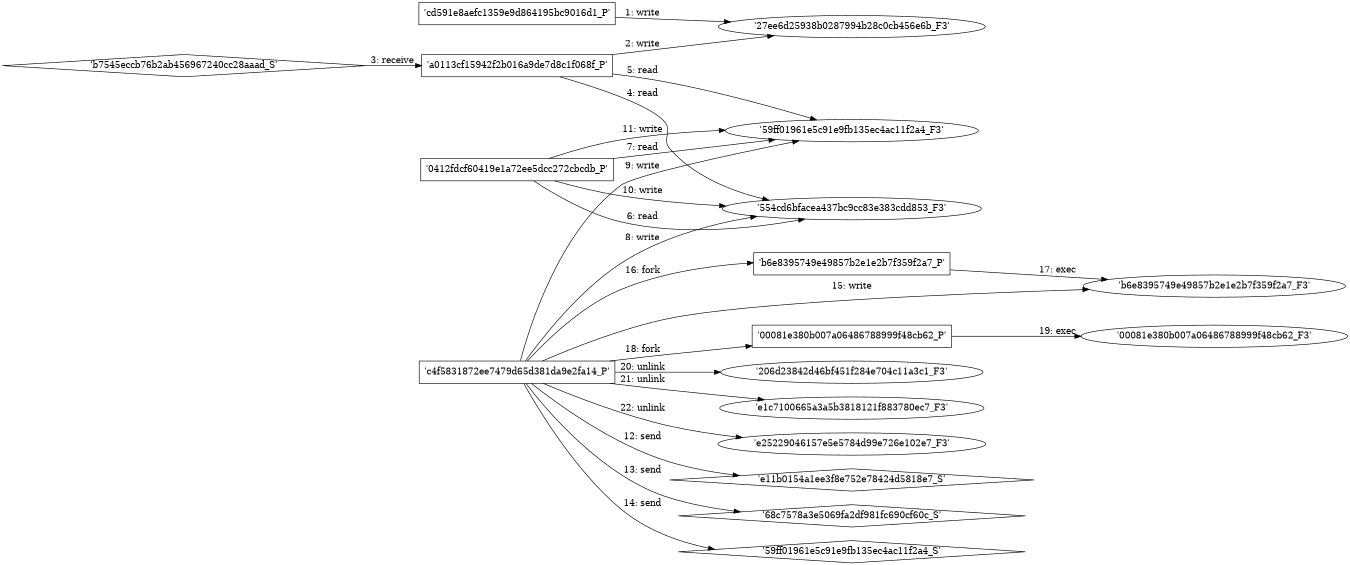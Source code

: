 digraph "D:\Learning\Paper\apt\基于CTI的攻击预警\Dataset\攻击图\ASGfromALLCTI\Operations of bank fraud group grind to halt following takedown.dot" {
rankdir="LR"
size="9"
fixedsize="false"
splines="true"
nodesep=0.3
ranksep=0
fontsize=10
overlap="scalexy"
engine= "neato"
	"'27ee6d25938b0287994b28c0cb456e6b_F3'" [node_type=file shape=ellipse]
	"'cd591e8aefc1359e9d864195bc9016d1_P'" [node_type=Process shape=box]
	"'cd591e8aefc1359e9d864195bc9016d1_P'" -> "'27ee6d25938b0287994b28c0cb456e6b_F3'" [label="1: write"]
	"'27ee6d25938b0287994b28c0cb456e6b_F3'" [node_type=file shape=ellipse]
	"'a0113cf15942f2b016a9de7d8c1f068f_P'" [node_type=Process shape=box]
	"'a0113cf15942f2b016a9de7d8c1f068f_P'" -> "'27ee6d25938b0287994b28c0cb456e6b_F3'" [label="2: write"]
	"'a0113cf15942f2b016a9de7d8c1f068f_P'" [node_type=Process shape=box]
	"'b7545eccb76b2ab456967240cc28aaad_S'" [node_type=Socket shape=diamond]
	"'b7545eccb76b2ab456967240cc28aaad_S'" -> "'a0113cf15942f2b016a9de7d8c1f068f_P'" [label="3: receive"]
	"'554cd6bfacea437bc9cc83e383cdd853_F3'" [node_type=file shape=ellipse]
	"'a0113cf15942f2b016a9de7d8c1f068f_P'" [node_type=Process shape=box]
	"'a0113cf15942f2b016a9de7d8c1f068f_P'" -> "'554cd6bfacea437bc9cc83e383cdd853_F3'" [label="4: read"]
	"'59ff01961e5c91e9fb135ec4ac11f2a4_F3'" [node_type=file shape=ellipse]
	"'a0113cf15942f2b016a9de7d8c1f068f_P'" [node_type=Process shape=box]
	"'a0113cf15942f2b016a9de7d8c1f068f_P'" -> "'59ff01961e5c91e9fb135ec4ac11f2a4_F3'" [label="5: read"]
	"'554cd6bfacea437bc9cc83e383cdd853_F3'" [node_type=file shape=ellipse]
	"'0412fdcf60419e1a72ee5dcc272cbcdb_P'" [node_type=Process shape=box]
	"'0412fdcf60419e1a72ee5dcc272cbcdb_P'" -> "'554cd6bfacea437bc9cc83e383cdd853_F3'" [label="6: read"]
	"'59ff01961e5c91e9fb135ec4ac11f2a4_F3'" [node_type=file shape=ellipse]
	"'0412fdcf60419e1a72ee5dcc272cbcdb_P'" [node_type=Process shape=box]
	"'0412fdcf60419e1a72ee5dcc272cbcdb_P'" -> "'59ff01961e5c91e9fb135ec4ac11f2a4_F3'" [label="7: read"]
	"'554cd6bfacea437bc9cc83e383cdd853_F3'" [node_type=file shape=ellipse]
	"'c4f5831872ee7479d65d381da9e2fa14_P'" [node_type=Process shape=box]
	"'c4f5831872ee7479d65d381da9e2fa14_P'" -> "'554cd6bfacea437bc9cc83e383cdd853_F3'" [label="8: write"]
	"'59ff01961e5c91e9fb135ec4ac11f2a4_F3'" [node_type=file shape=ellipse]
	"'c4f5831872ee7479d65d381da9e2fa14_P'" [node_type=Process shape=box]
	"'c4f5831872ee7479d65d381da9e2fa14_P'" -> "'59ff01961e5c91e9fb135ec4ac11f2a4_F3'" [label="9: write"]
	"'554cd6bfacea437bc9cc83e383cdd853_F3'" [node_type=file shape=ellipse]
	"'0412fdcf60419e1a72ee5dcc272cbcdb_P'" [node_type=Process shape=box]
	"'0412fdcf60419e1a72ee5dcc272cbcdb_P'" -> "'554cd6bfacea437bc9cc83e383cdd853_F3'" [label="10: write"]
	"'59ff01961e5c91e9fb135ec4ac11f2a4_F3'" [node_type=file shape=ellipse]
	"'0412fdcf60419e1a72ee5dcc272cbcdb_P'" [node_type=Process shape=box]
	"'0412fdcf60419e1a72ee5dcc272cbcdb_P'" -> "'59ff01961e5c91e9fb135ec4ac11f2a4_F3'" [label="11: write"]
	"'e11b0154a1ee3f8e752e78424d5818e7_S'" [node_type=Socket shape=diamond]
	"'c4f5831872ee7479d65d381da9e2fa14_P'" [node_type=Process shape=box]
	"'c4f5831872ee7479d65d381da9e2fa14_P'" -> "'e11b0154a1ee3f8e752e78424d5818e7_S'" [label="12: send"]
	"'68c7578a3e5069fa2df981fc690cf60c_S'" [node_type=Socket shape=diamond]
	"'c4f5831872ee7479d65d381da9e2fa14_P'" [node_type=Process shape=box]
	"'c4f5831872ee7479d65d381da9e2fa14_P'" -> "'68c7578a3e5069fa2df981fc690cf60c_S'" [label="13: send"]
	"'59ff01961e5c91e9fb135ec4ac11f2a4_S'" [node_type=Socket shape=diamond]
	"'c4f5831872ee7479d65d381da9e2fa14_P'" [node_type=Process shape=box]
	"'c4f5831872ee7479d65d381da9e2fa14_P'" -> "'59ff01961e5c91e9fb135ec4ac11f2a4_S'" [label="14: send"]
	"'b6e8395749e49857b2e1e2b7f359f2a7_F3'" [node_type=file shape=ellipse]
	"'c4f5831872ee7479d65d381da9e2fa14_P'" [node_type=Process shape=box]
	"'c4f5831872ee7479d65d381da9e2fa14_P'" -> "'b6e8395749e49857b2e1e2b7f359f2a7_F3'" [label="15: write"]
	"'c4f5831872ee7479d65d381da9e2fa14_P'" [node_type=Process shape=box]
	"'b6e8395749e49857b2e1e2b7f359f2a7_P'" [node_type=Process shape=box]
	"'c4f5831872ee7479d65d381da9e2fa14_P'" -> "'b6e8395749e49857b2e1e2b7f359f2a7_P'" [label="16: fork"]
	"'b6e8395749e49857b2e1e2b7f359f2a7_P'" [node_type=Process shape=box]
	"'b6e8395749e49857b2e1e2b7f359f2a7_F3'" [node_type=File shape=ellipse]
	"'b6e8395749e49857b2e1e2b7f359f2a7_P'" -> "'b6e8395749e49857b2e1e2b7f359f2a7_F3'" [label="17: exec"]
	"'c4f5831872ee7479d65d381da9e2fa14_P'" [node_type=Process shape=box]
	"'00081e380b007a06486788999f48cb62_P'" [node_type=Process shape=box]
	"'c4f5831872ee7479d65d381da9e2fa14_P'" -> "'00081e380b007a06486788999f48cb62_P'" [label="18: fork"]
	"'00081e380b007a06486788999f48cb62_P'" [node_type=Process shape=box]
	"'00081e380b007a06486788999f48cb62_F3'" [node_type=File shape=ellipse]
	"'00081e380b007a06486788999f48cb62_P'" -> "'00081e380b007a06486788999f48cb62_F3'" [label="19: exec"]
	"'206d23842d46bf451f284e704c11a3c1_F3'" [node_type=file shape=ellipse]
	"'c4f5831872ee7479d65d381da9e2fa14_P'" [node_type=Process shape=box]
	"'c4f5831872ee7479d65d381da9e2fa14_P'" -> "'206d23842d46bf451f284e704c11a3c1_F3'" [label="20: unlink"]
	"'e1c7100665a3a5b3818121f883780ec7_F3'" [node_type=file shape=ellipse]
	"'c4f5831872ee7479d65d381da9e2fa14_P'" [node_type=Process shape=box]
	"'c4f5831872ee7479d65d381da9e2fa14_P'" -> "'e1c7100665a3a5b3818121f883780ec7_F3'" [label="21: unlink"]
	"'e25229046157e5e5784d99e726e102e7_F3'" [node_type=file shape=ellipse]
	"'c4f5831872ee7479d65d381da9e2fa14_P'" [node_type=Process shape=box]
	"'c4f5831872ee7479d65d381da9e2fa14_P'" -> "'e25229046157e5e5784d99e726e102e7_F3'" [label="22: unlink"]
}
